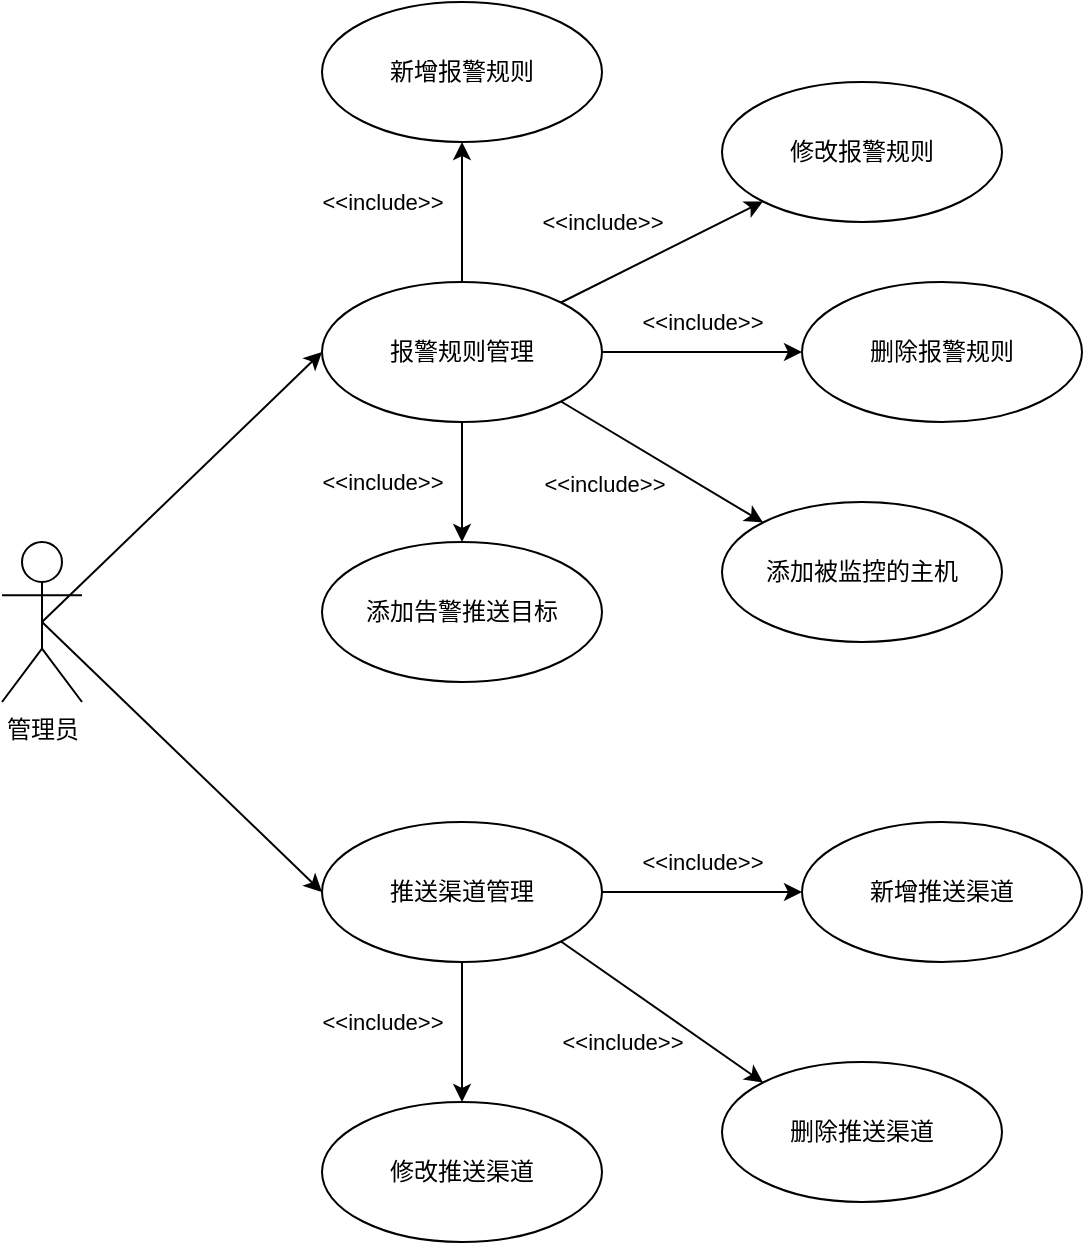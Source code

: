 <mxfile version="13.0.3" type="device"><diagram id="sGKHJQeziklJu3WhT_Fj" name="Page-1"><mxGraphModel dx="1102" dy="1974" grid="1" gridSize="10" guides="1" tooltips="1" connect="1" arrows="1" fold="1" page="1" pageScale="1" pageWidth="827" pageHeight="1169" math="0" shadow="0"><root><mxCell id="0"/><mxCell id="1" parent="0"/><mxCell id="hECwYLyKqCLj9t3-tSpD-14" style="rounded=0;orthogonalLoop=1;jettySize=auto;html=1;exitX=0.5;exitY=0.5;exitDx=0;exitDy=0;exitPerimeter=0;entryX=0;entryY=0.5;entryDx=0;entryDy=0;" parent="1" source="hECwYLyKqCLj9t3-tSpD-1" target="hECwYLyKqCLj9t3-tSpD-4" edge="1"><mxGeometry relative="1" as="geometry"/></mxCell><mxCell id="hECwYLyKqCLj9t3-tSpD-15" style="edgeStyle=none;rounded=0;orthogonalLoop=1;jettySize=auto;html=1;exitX=0.5;exitY=0.5;exitDx=0;exitDy=0;exitPerimeter=0;entryX=0;entryY=0.5;entryDx=0;entryDy=0;" parent="1" source="hECwYLyKqCLj9t3-tSpD-1" target="hECwYLyKqCLj9t3-tSpD-3" edge="1"><mxGeometry relative="1" as="geometry"/></mxCell><mxCell id="hECwYLyKqCLj9t3-tSpD-1" value="管理员" style="shape=umlActor;verticalLabelPosition=bottom;labelBackgroundColor=#ffffff;verticalAlign=top;html=1;" parent="1" vertex="1"><mxGeometry x="80" y="240" width="40" height="80" as="geometry"/></mxCell><mxCell id="hECwYLyKqCLj9t3-tSpD-16" style="edgeStyle=none;rounded=0;orthogonalLoop=1;jettySize=auto;html=1;exitX=0.5;exitY=0;exitDx=0;exitDy=0;entryX=0.5;entryY=1;entryDx=0;entryDy=0;" parent="1" source="hECwYLyKqCLj9t3-tSpD-3" target="hECwYLyKqCLj9t3-tSpD-6" edge="1"><mxGeometry relative="1" as="geometry"/></mxCell><mxCell id="s8kWgw65Cka2ES7EW4GI-1" value="&amp;lt;&amp;lt;include&amp;gt;&amp;gt;" style="edgeLabel;html=1;align=center;verticalAlign=middle;resizable=0;points=[];" vertex="1" connectable="0" parent="hECwYLyKqCLj9t3-tSpD-16"><mxGeometry x="0.4" relative="1" as="geometry"><mxPoint x="-40" y="9" as="offset"/></mxGeometry></mxCell><mxCell id="hECwYLyKqCLj9t3-tSpD-17" style="edgeStyle=none;rounded=0;orthogonalLoop=1;jettySize=auto;html=1;exitX=1;exitY=0;exitDx=0;exitDy=0;entryX=0;entryY=1;entryDx=0;entryDy=0;" parent="1" source="hECwYLyKqCLj9t3-tSpD-3" target="hECwYLyKqCLj9t3-tSpD-7" edge="1"><mxGeometry relative="1" as="geometry"/></mxCell><mxCell id="s8kWgw65Cka2ES7EW4GI-4" value="&amp;lt;&amp;lt;include&amp;gt;&amp;gt;" style="edgeLabel;html=1;align=center;verticalAlign=middle;resizable=0;points=[];" vertex="1" connectable="0" parent="hECwYLyKqCLj9t3-tSpD-17"><mxGeometry x="0.269" y="1" relative="1" as="geometry"><mxPoint x="-43.45" y="-7.16" as="offset"/></mxGeometry></mxCell><mxCell id="hECwYLyKqCLj9t3-tSpD-18" style="edgeStyle=none;rounded=0;orthogonalLoop=1;jettySize=auto;html=1;exitX=1;exitY=0.5;exitDx=0;exitDy=0;entryX=0;entryY=0.5;entryDx=0;entryDy=0;" parent="1" source="hECwYLyKqCLj9t3-tSpD-3" target="hECwYLyKqCLj9t3-tSpD-8" edge="1"><mxGeometry relative="1" as="geometry"/></mxCell><mxCell id="s8kWgw65Cka2ES7EW4GI-3" value="&amp;lt;&amp;lt;include&amp;gt;&amp;gt;" style="edgeLabel;html=1;align=center;verticalAlign=middle;resizable=0;points=[];" vertex="1" connectable="0" parent="hECwYLyKqCLj9t3-tSpD-18"><mxGeometry x="-0.4" y="-3" relative="1" as="geometry"><mxPoint x="20" y="-18" as="offset"/></mxGeometry></mxCell><mxCell id="hECwYLyKqCLj9t3-tSpD-19" style="edgeStyle=none;rounded=0;orthogonalLoop=1;jettySize=auto;html=1;exitX=1;exitY=1;exitDx=0;exitDy=0;entryX=0;entryY=0;entryDx=0;entryDy=0;" parent="1" source="hECwYLyKqCLj9t3-tSpD-3" target="hECwYLyKqCLj9t3-tSpD-12" edge="1"><mxGeometry relative="1" as="geometry"/></mxCell><mxCell id="s8kWgw65Cka2ES7EW4GI-5" value="&amp;lt;&amp;lt;include&amp;gt;&amp;gt;" style="edgeLabel;html=1;align=center;verticalAlign=middle;resizable=0;points=[];" vertex="1" connectable="0" parent="hECwYLyKqCLj9t3-tSpD-19"><mxGeometry x="0.213" y="1" relative="1" as="geometry"><mxPoint x="-40.92" y="4.62" as="offset"/></mxGeometry></mxCell><mxCell id="hECwYLyKqCLj9t3-tSpD-20" style="edgeStyle=none;rounded=0;orthogonalLoop=1;jettySize=auto;html=1;exitX=0.5;exitY=1;exitDx=0;exitDy=0;entryX=0.5;entryY=0;entryDx=0;entryDy=0;" parent="1" source="hECwYLyKqCLj9t3-tSpD-3" target="hECwYLyKqCLj9t3-tSpD-13" edge="1"><mxGeometry relative="1" as="geometry"/></mxCell><mxCell id="s8kWgw65Cka2ES7EW4GI-2" value="&amp;lt;&amp;lt;include&amp;gt;&amp;gt;" style="edgeLabel;html=1;align=center;verticalAlign=middle;resizable=0;points=[];" vertex="1" connectable="0" parent="hECwYLyKqCLj9t3-tSpD-20"><mxGeometry x="-0.4" y="5" relative="1" as="geometry"><mxPoint x="-45" y="12" as="offset"/></mxGeometry></mxCell><mxCell id="hECwYLyKqCLj9t3-tSpD-3" value="报警规则管理" style="ellipse;whiteSpace=wrap;html=1;" parent="1" vertex="1"><mxGeometry x="240" y="110" width="140" height="70" as="geometry"/></mxCell><mxCell id="hECwYLyKqCLj9t3-tSpD-21" style="edgeStyle=none;rounded=0;orthogonalLoop=1;jettySize=auto;html=1;exitX=1;exitY=0.5;exitDx=0;exitDy=0;entryX=0;entryY=0.5;entryDx=0;entryDy=0;" parent="1" source="hECwYLyKqCLj9t3-tSpD-4" target="hECwYLyKqCLj9t3-tSpD-10" edge="1"><mxGeometry relative="1" as="geometry"/></mxCell><mxCell id="s8kWgw65Cka2ES7EW4GI-7" value="&amp;lt;&amp;lt;include&amp;gt;&amp;gt;" style="edgeLabel;html=1;align=center;verticalAlign=middle;resizable=0;points=[];" vertex="1" connectable="0" parent="hECwYLyKqCLj9t3-tSpD-21"><mxGeometry x="0.36" y="3" relative="1" as="geometry"><mxPoint x="-18" y="-12" as="offset"/></mxGeometry></mxCell><mxCell id="hECwYLyKqCLj9t3-tSpD-22" style="edgeStyle=none;rounded=0;orthogonalLoop=1;jettySize=auto;html=1;exitX=1;exitY=1;exitDx=0;exitDy=0;entryX=0;entryY=0;entryDx=0;entryDy=0;" parent="1" source="hECwYLyKqCLj9t3-tSpD-4" target="hECwYLyKqCLj9t3-tSpD-11" edge="1"><mxGeometry relative="1" as="geometry"/></mxCell><mxCell id="s8kWgw65Cka2ES7EW4GI-10" value="&amp;lt;&amp;lt;include&amp;gt;&amp;gt;" style="edgeLabel;html=1;align=center;verticalAlign=middle;resizable=0;points=[];" vertex="1" connectable="0" parent="hECwYLyKqCLj9t3-tSpD-22"><mxGeometry x="-0.217" y="2" relative="1" as="geometry"><mxPoint x="-10" y="24.42" as="offset"/></mxGeometry></mxCell><mxCell id="hECwYLyKqCLj9t3-tSpD-23" style="edgeStyle=none;rounded=0;orthogonalLoop=1;jettySize=auto;html=1;exitX=0.5;exitY=1;exitDx=0;exitDy=0;entryX=0.5;entryY=0;entryDx=0;entryDy=0;" parent="1" source="hECwYLyKqCLj9t3-tSpD-4" target="hECwYLyKqCLj9t3-tSpD-9" edge="1"><mxGeometry relative="1" as="geometry"/></mxCell><mxCell id="s8kWgw65Cka2ES7EW4GI-8" value="&amp;lt;&amp;lt;include&amp;gt;&amp;gt;" style="edgeLabel;html=1;align=center;verticalAlign=middle;resizable=0;points=[];" vertex="1" connectable="0" parent="hECwYLyKqCLj9t3-tSpD-23"><mxGeometry x="-0.4" y="-1" relative="1" as="geometry"><mxPoint x="-39" y="9" as="offset"/></mxGeometry></mxCell><mxCell id="hECwYLyKqCLj9t3-tSpD-4" value="推送渠道管理" style="ellipse;whiteSpace=wrap;html=1;" parent="1" vertex="1"><mxGeometry x="240" y="380" width="140" height="70" as="geometry"/></mxCell><mxCell id="hECwYLyKqCLj9t3-tSpD-6" value="新增报警规则" style="ellipse;whiteSpace=wrap;html=1;" parent="1" vertex="1"><mxGeometry x="240" y="-30" width="140" height="70" as="geometry"/></mxCell><mxCell id="hECwYLyKqCLj9t3-tSpD-7" value="修改报警规则" style="ellipse;whiteSpace=wrap;html=1;" parent="1" vertex="1"><mxGeometry x="440" y="10" width="140" height="70" as="geometry"/></mxCell><mxCell id="hECwYLyKqCLj9t3-tSpD-8" value="删除报警规则" style="ellipse;whiteSpace=wrap;html=1;" parent="1" vertex="1"><mxGeometry x="480" y="110" width="140" height="70" as="geometry"/></mxCell><mxCell id="hECwYLyKqCLj9t3-tSpD-9" value="修改推送渠道" style="ellipse;whiteSpace=wrap;html=1;" parent="1" vertex="1"><mxGeometry x="240" y="520" width="140" height="70" as="geometry"/></mxCell><mxCell id="hECwYLyKqCLj9t3-tSpD-10" value="新增推送渠道" style="ellipse;whiteSpace=wrap;html=1;" parent="1" vertex="1"><mxGeometry x="480" y="380" width="140" height="70" as="geometry"/></mxCell><mxCell id="hECwYLyKqCLj9t3-tSpD-11" value="删除推送渠道" style="ellipse;whiteSpace=wrap;html=1;" parent="1" vertex="1"><mxGeometry x="440" y="500" width="140" height="70" as="geometry"/></mxCell><mxCell id="hECwYLyKqCLj9t3-tSpD-12" value="添加被监控的主机" style="ellipse;whiteSpace=wrap;html=1;" parent="1" vertex="1"><mxGeometry x="440" y="220" width="140" height="70" as="geometry"/></mxCell><mxCell id="hECwYLyKqCLj9t3-tSpD-13" value="添加告警推送目标" style="ellipse;whiteSpace=wrap;html=1;" parent="1" vertex="1"><mxGeometry x="240" y="240" width="140" height="70" as="geometry"/></mxCell></root></mxGraphModel></diagram></mxfile>